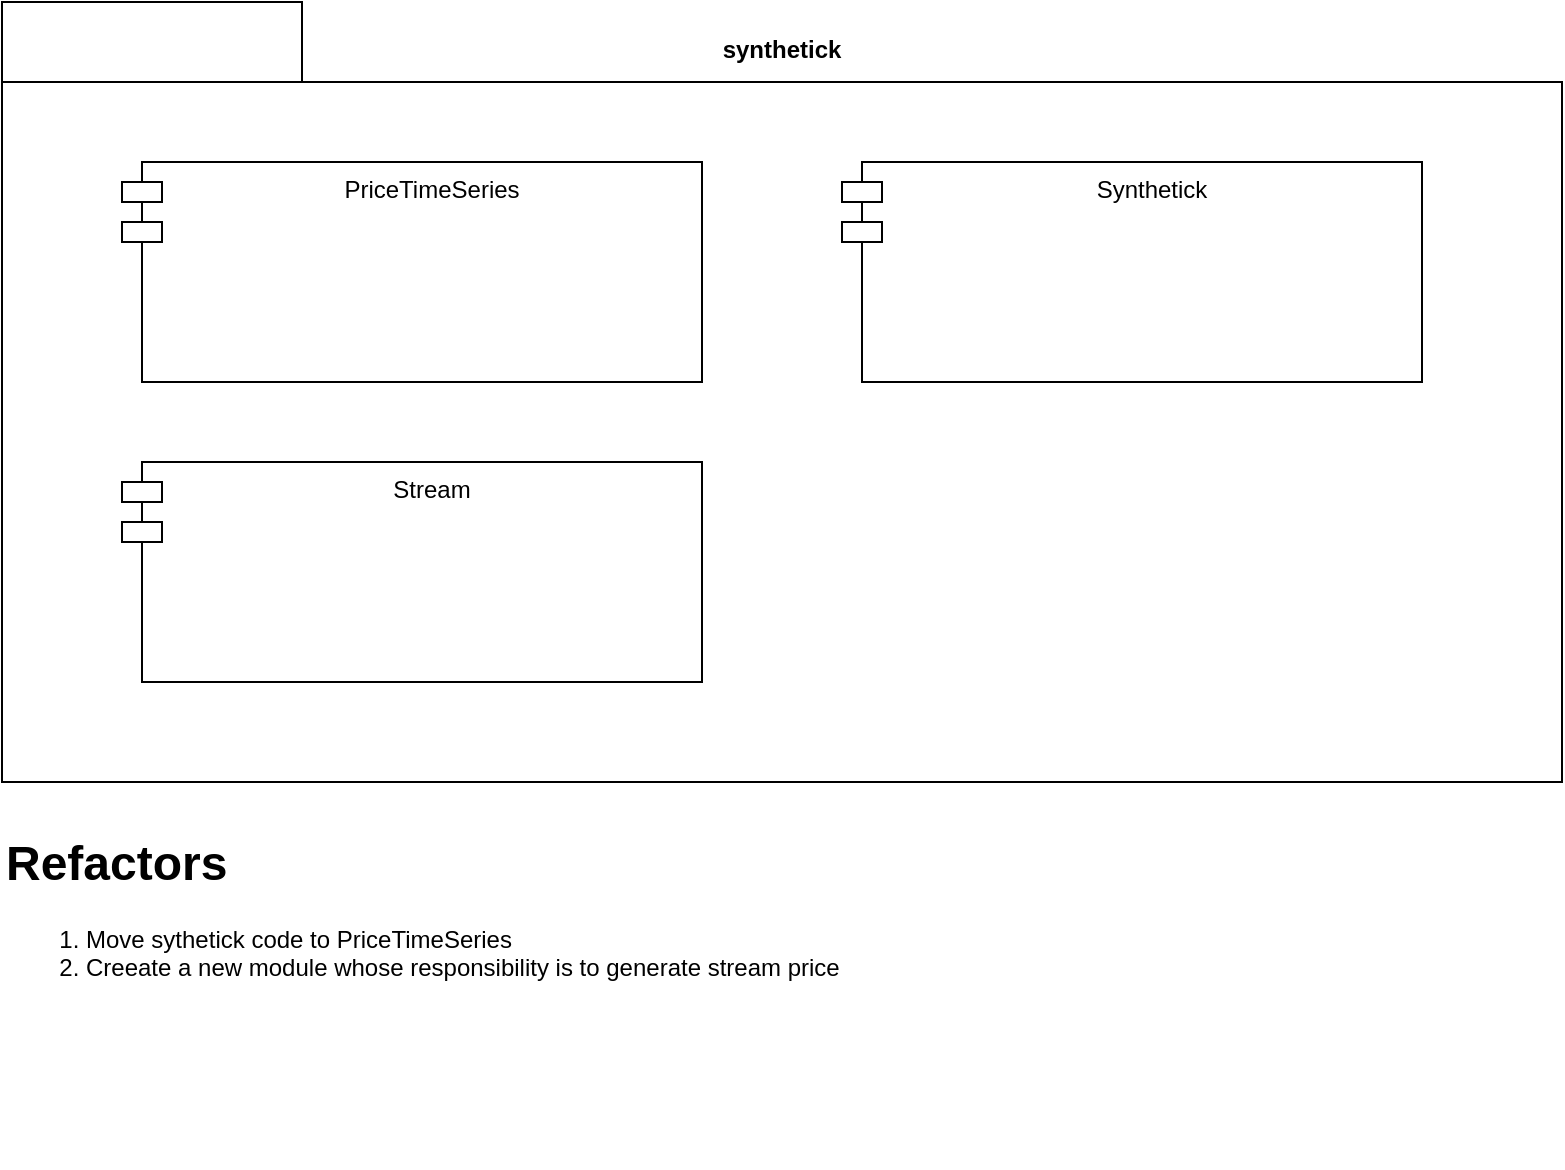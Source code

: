 <mxfile version="24.4.8" type="device" pages="2">
  <diagram name="Modules" id="1pYqA7Lr3BcMDMDRusJx">
    <mxGraphModel dx="1434" dy="878" grid="1" gridSize="10" guides="1" tooltips="1" connect="1" arrows="1" fold="1" page="1" pageScale="1" pageWidth="850" pageHeight="1100" math="0" shadow="0">
      <root>
        <mxCell id="0" />
        <mxCell id="1" parent="0" />
        <mxCell id="AsQPVpmSjM7EVUU1cvnN-2" value="synthetick" style="shape=folder;fontStyle=1;spacingTop=10;tabWidth=150;tabHeight=40;tabPosition=left;html=1;whiteSpace=wrap;verticalAlign=top;" vertex="1" parent="1">
          <mxGeometry x="60" y="150" width="780" height="390" as="geometry" />
        </mxCell>
        <mxCell id="AsQPVpmSjM7EVUU1cvnN-3" value="PriceTimeSeries" style="shape=module;align=left;spacingLeft=20;align=center;verticalAlign=top;whiteSpace=wrap;html=1;" vertex="1" parent="1">
          <mxGeometry x="120" y="230" width="290" height="110" as="geometry" />
        </mxCell>
        <mxCell id="AsQPVpmSjM7EVUU1cvnN-4" value="Synthetick" style="shape=module;align=left;spacingLeft=20;align=center;verticalAlign=top;whiteSpace=wrap;html=1;" vertex="1" parent="1">
          <mxGeometry x="480" y="230" width="290" height="110" as="geometry" />
        </mxCell>
        <mxCell id="AsQPVpmSjM7EVUU1cvnN-7" value="Stream" style="shape=module;align=left;spacingLeft=20;align=center;verticalAlign=top;whiteSpace=wrap;html=1;" vertex="1" parent="1">
          <mxGeometry x="120" y="380" width="290" height="110" as="geometry" />
        </mxCell>
        <mxCell id="AsQPVpmSjM7EVUU1cvnN-8" value="&lt;h1 style=&quot;margin-top: 0px;&quot;&gt;Refactors&lt;/h1&gt;&lt;p&gt;&lt;/p&gt;&lt;ol&gt;&lt;li&gt;Move sythetick code to PriceTimeSeries&lt;/li&gt;&lt;li&gt;Creeate a new module whose responsibility is to generate stream price&lt;/li&gt;&lt;/ol&gt;&lt;p&gt;&lt;/p&gt;" style="text;html=1;whiteSpace=wrap;overflow=hidden;rounded=0;" vertex="1" parent="1">
          <mxGeometry x="60" y="560" width="450" height="170" as="geometry" />
        </mxCell>
      </root>
    </mxGraphModel>
  </diagram>
  <diagram id="BlOfOV_JXTINfmmyejDk" name="Stream Domain Analysis">
    <mxGraphModel dx="2284" dy="878" grid="1" gridSize="10" guides="1" tooltips="1" connect="1" arrows="1" fold="1" page="1" pageScale="1" pageWidth="850" pageHeight="1100" math="0" shadow="0">
      <root>
        <mxCell id="0" />
        <mxCell id="1" parent="0" />
        <mxCell id="CW6RiXf8l8Z-WcTP8U0q-1" value="" style="endArrow=none;html=1;endSize=12;startArrow=none;startSize=14;startFill=0;edgeStyle=orthogonalEdgeStyle;align=center;verticalAlign=bottom;endFill=0;rounded=0;" edge="1" parent="1">
          <mxGeometry y="3" relative="1" as="geometry">
            <mxPoint x="80" y="160" as="sourcePoint" />
            <mxPoint x="610" y="200" as="targetPoint" />
            <Array as="points">
              <mxPoint x="80" y="200" />
              <mxPoint x="180" y="200" />
              <mxPoint x="180" y="160" />
              <mxPoint x="190" y="160" />
              <mxPoint x="190" y="200" />
              <mxPoint x="270" y="200" />
              <mxPoint x="270" y="160" />
              <mxPoint x="280" y="160" />
              <mxPoint x="280" y="200" />
              <mxPoint x="450" y="200" />
              <mxPoint x="450" y="160" />
              <mxPoint x="460" y="160" />
              <mxPoint x="460" y="200" />
              <mxPoint x="480" y="200" />
              <mxPoint x="480" y="160" />
              <mxPoint x="490" y="160" />
              <mxPoint x="490" y="200" />
              <mxPoint x="540" y="200" />
              <mxPoint x="540" y="160" />
              <mxPoint x="550" y="160" />
              <mxPoint x="550" y="200" />
            </Array>
            <mxPoint as="offset" />
          </mxGeometry>
        </mxCell>
        <mxCell id="CW6RiXf8l8Z-WcTP8U0q-2" value="Instrument 1" style="text;html=1;align=center;verticalAlign=middle;whiteSpace=wrap;rounded=0;" vertex="1" parent="1">
          <mxGeometry x="70" y="110" width="100" height="30" as="geometry" />
        </mxCell>
        <mxCell id="CW6RiXf8l8Z-WcTP8U0q-3" value="emit" style="text;html=1;align=center;verticalAlign=middle;whiteSpace=wrap;rounded=0;" vertex="1" parent="1">
          <mxGeometry x="-10" y="140" width="100" height="30" as="geometry" />
        </mxCell>
        <mxCell id="CW6RiXf8l8Z-WcTP8U0q-4" value="wait" style="text;html=1;align=center;verticalAlign=middle;whiteSpace=wrap;rounded=0;" vertex="1" parent="1">
          <mxGeometry x="-10" y="180" width="100" height="30" as="geometry" />
        </mxCell>
        <mxCell id="CW6RiXf8l8Z-WcTP8U0q-11" value="" style="endArrow=none;html=1;endSize=12;startArrow=none;startSize=14;startFill=0;edgeStyle=orthogonalEdgeStyle;align=center;verticalAlign=bottom;endFill=0;rounded=0;" edge="1" parent="1">
          <mxGeometry y="3" relative="1" as="geometry">
            <mxPoint x="80" y="290" as="sourcePoint" />
            <mxPoint x="610" y="330" as="targetPoint" />
            <Array as="points">
              <mxPoint x="80" y="330" />
              <mxPoint x="140" y="330" />
              <mxPoint x="140" y="290" />
              <mxPoint x="150" y="290" />
              <mxPoint x="150" y="330" />
              <mxPoint x="230" y="330" />
              <mxPoint x="230" y="290" />
              <mxPoint x="240" y="290" />
              <mxPoint x="240" y="330" />
              <mxPoint x="340" y="330" />
              <mxPoint x="340" y="290" />
              <mxPoint x="350" y="290" />
              <mxPoint x="350" y="330" />
              <mxPoint x="410" y="330" />
              <mxPoint x="410" y="290" />
              <mxPoint x="420" y="290" />
              <mxPoint x="420" y="330" />
              <mxPoint x="540" y="330" />
              <mxPoint x="540" y="290" />
              <mxPoint x="550" y="290" />
              <mxPoint x="550" y="330" />
            </Array>
            <mxPoint as="offset" />
          </mxGeometry>
        </mxCell>
        <mxCell id="CW6RiXf8l8Z-WcTP8U0q-12" value="Instrument 2" style="text;html=1;align=center;verticalAlign=middle;whiteSpace=wrap;rounded=0;" vertex="1" parent="1">
          <mxGeometry x="70" y="240" width="100" height="30" as="geometry" />
        </mxCell>
        <mxCell id="CW6RiXf8l8Z-WcTP8U0q-13" value="emit" style="text;html=1;align=center;verticalAlign=middle;whiteSpace=wrap;rounded=0;" vertex="1" parent="1">
          <mxGeometry x="-10" y="270" width="100" height="30" as="geometry" />
        </mxCell>
        <mxCell id="CW6RiXf8l8Z-WcTP8U0q-14" value="wait" style="text;html=1;align=center;verticalAlign=middle;whiteSpace=wrap;rounded=0;" vertex="1" parent="1">
          <mxGeometry x="-10" y="310" width="100" height="30" as="geometry" />
        </mxCell>
      </root>
    </mxGraphModel>
  </diagram>
</mxfile>
